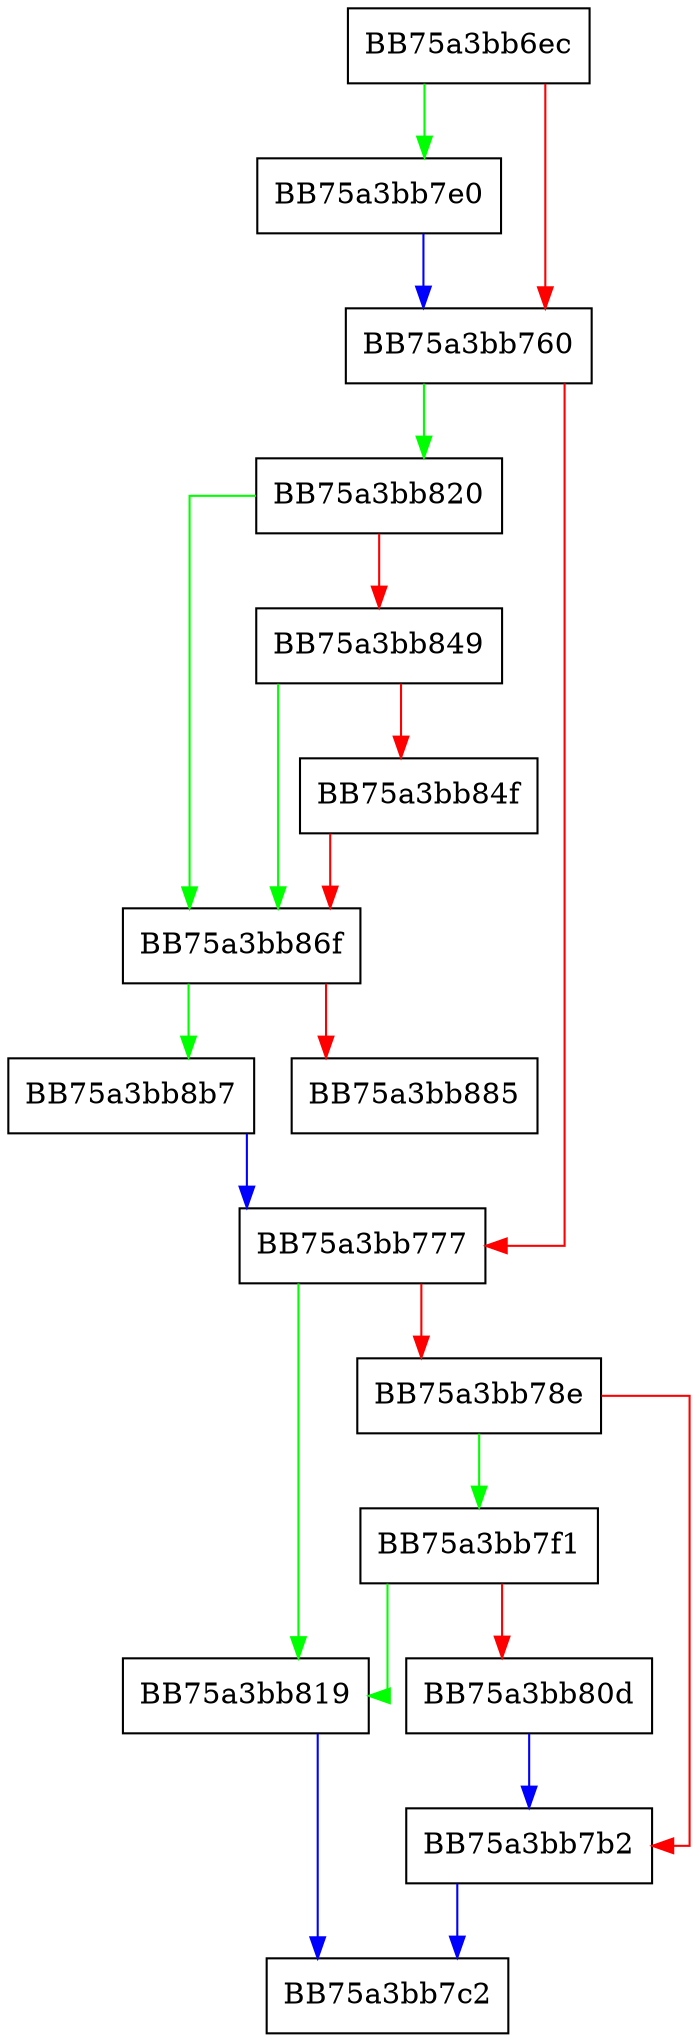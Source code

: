 digraph RecordPush {
  node [shape="box"];
  graph [splines=ortho];
  BB75a3bb6ec -> BB75a3bb7e0 [color="green"];
  BB75a3bb6ec -> BB75a3bb760 [color="red"];
  BB75a3bb760 -> BB75a3bb820 [color="green"];
  BB75a3bb760 -> BB75a3bb777 [color="red"];
  BB75a3bb777 -> BB75a3bb819 [color="green"];
  BB75a3bb777 -> BB75a3bb78e [color="red"];
  BB75a3bb78e -> BB75a3bb7f1 [color="green"];
  BB75a3bb78e -> BB75a3bb7b2 [color="red"];
  BB75a3bb7b2 -> BB75a3bb7c2 [color="blue"];
  BB75a3bb7e0 -> BB75a3bb760 [color="blue"];
  BB75a3bb7f1 -> BB75a3bb819 [color="green"];
  BB75a3bb7f1 -> BB75a3bb80d [color="red"];
  BB75a3bb80d -> BB75a3bb7b2 [color="blue"];
  BB75a3bb819 -> BB75a3bb7c2 [color="blue"];
  BB75a3bb820 -> BB75a3bb86f [color="green"];
  BB75a3bb820 -> BB75a3bb849 [color="red"];
  BB75a3bb849 -> BB75a3bb86f [color="green"];
  BB75a3bb849 -> BB75a3bb84f [color="red"];
  BB75a3bb84f -> BB75a3bb86f [color="red"];
  BB75a3bb86f -> BB75a3bb8b7 [color="green"];
  BB75a3bb86f -> BB75a3bb885 [color="red"];
  BB75a3bb8b7 -> BB75a3bb777 [color="blue"];
}